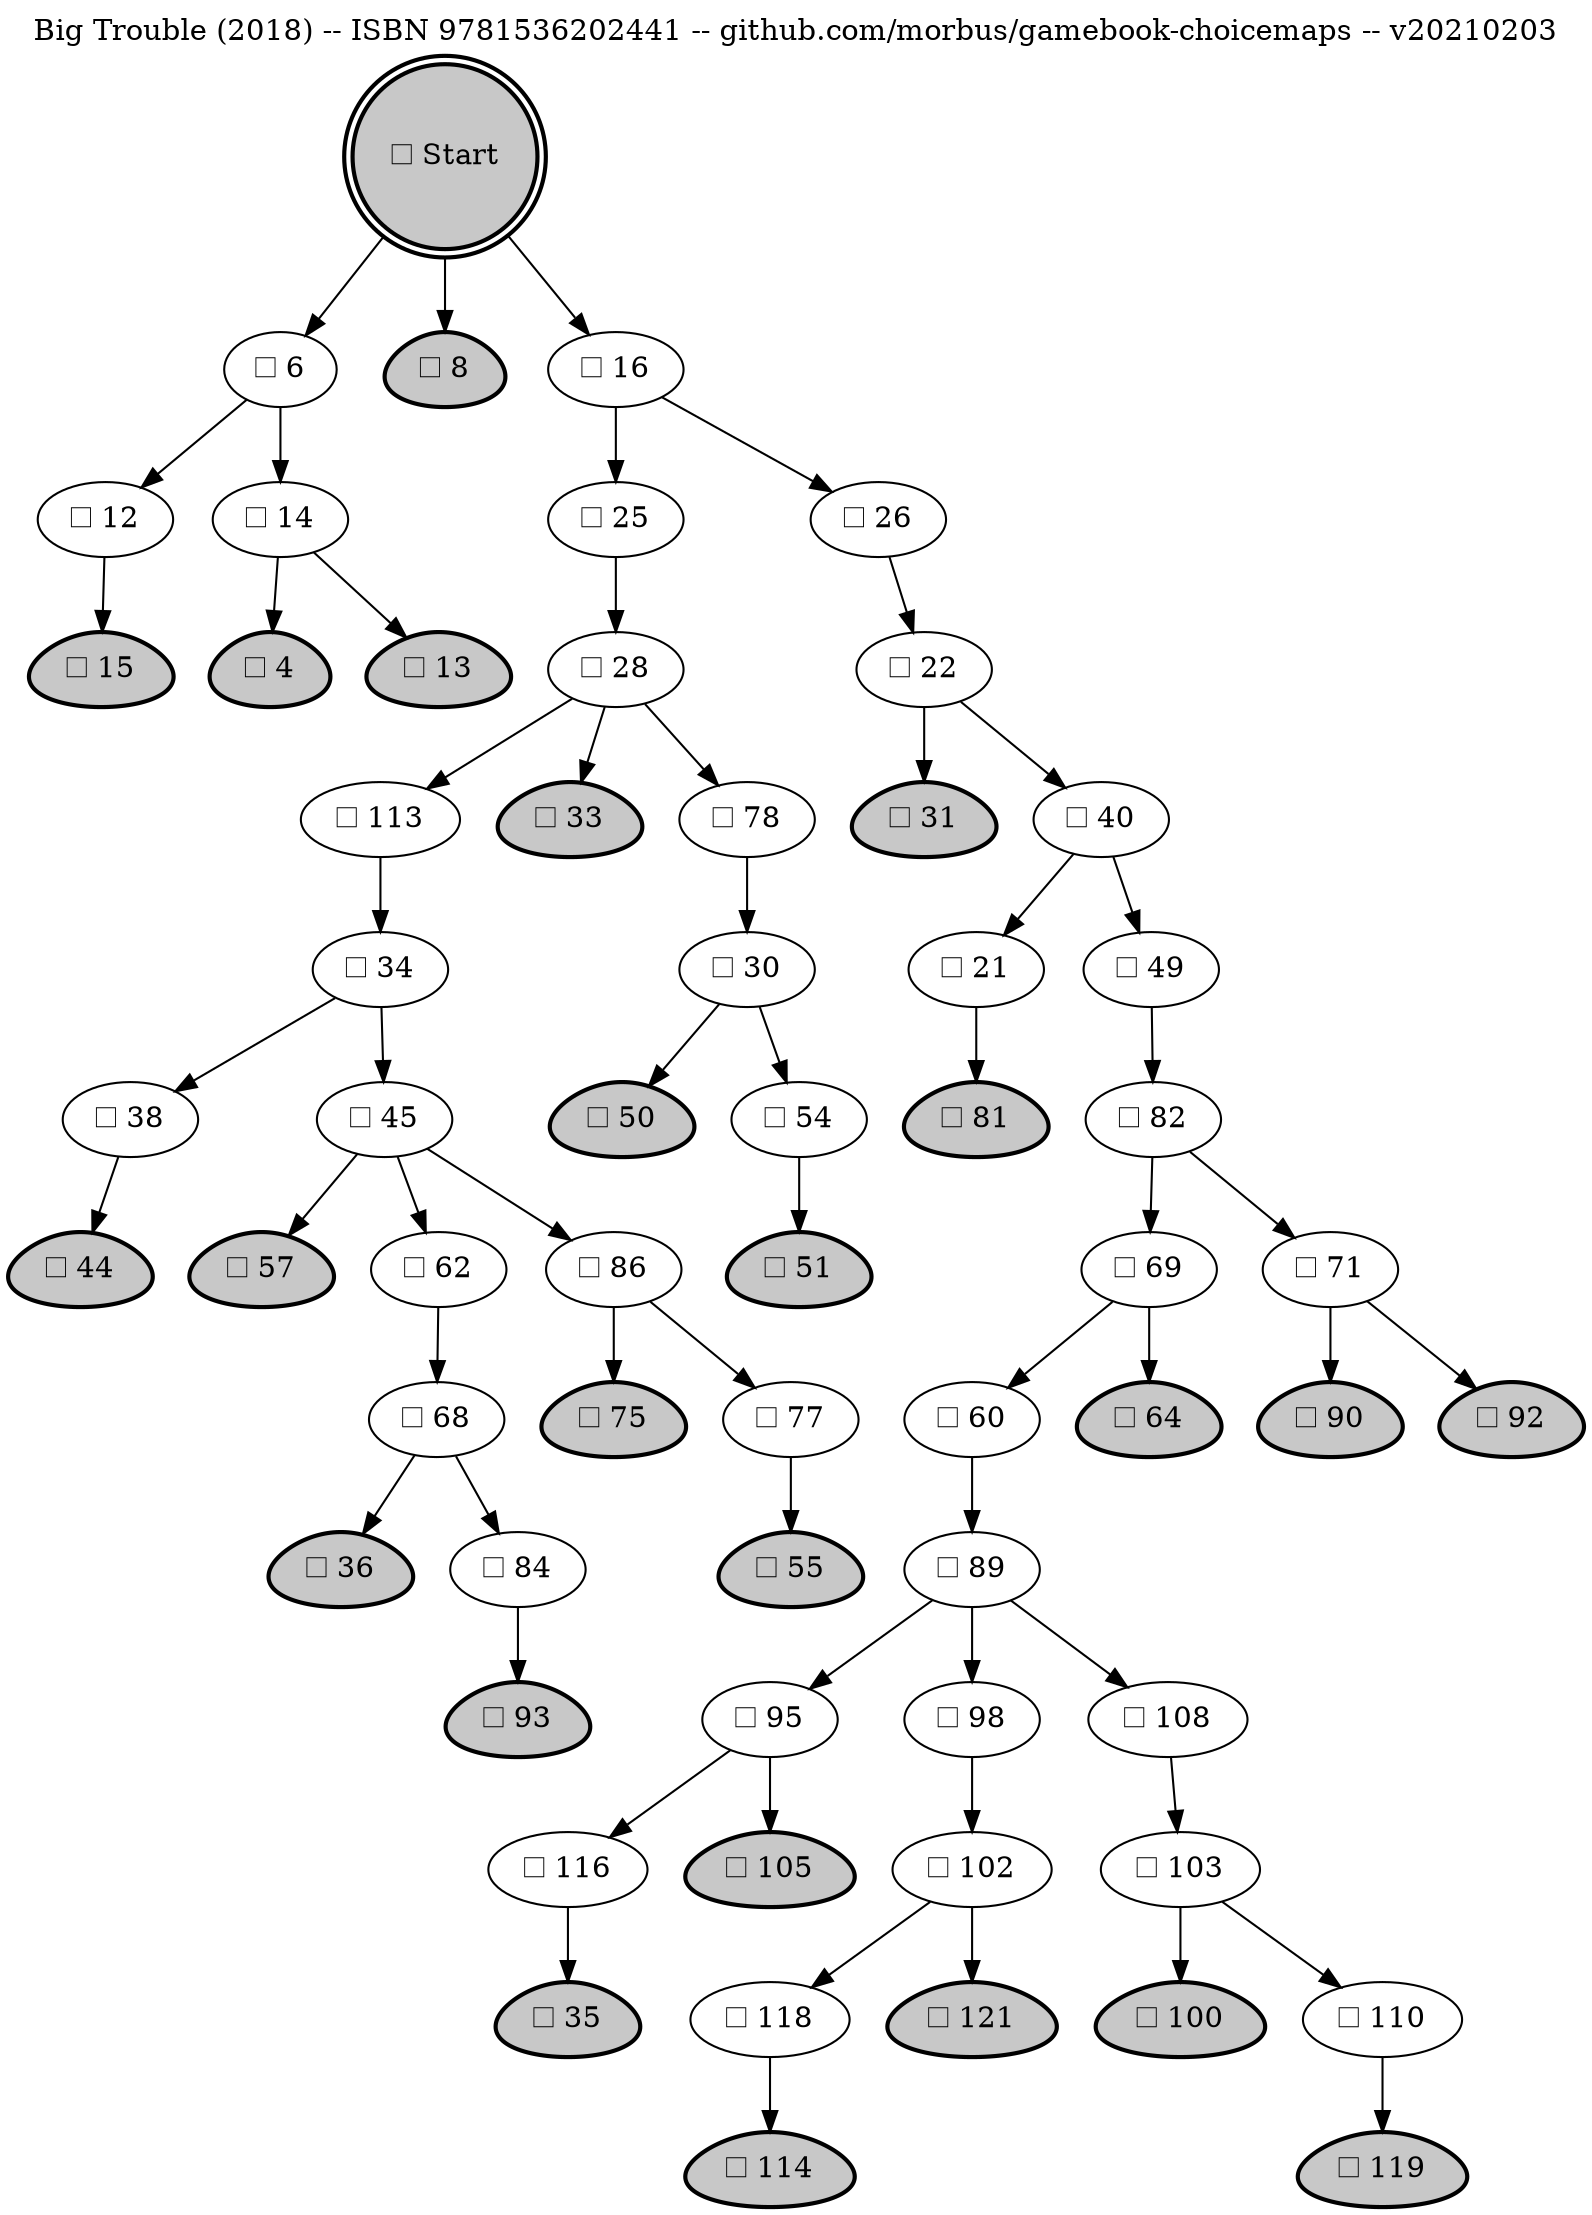 digraph "Big Trouble (2018) -- ISBN 9781536202441 -- github.com/morbus/gamebook-choicemaps -- v20210203" {
rankdir=TB


"Start" [shape=doublecircle style="filled,bold" fillcolor="#C8C8C8" label="☐ Start" tooltip="4"]
"Start" -> "6"
"Start" -> "8"
"Start" -> "16"

"4" [shape=egg style="filled,bold" fillcolor="#C8C8C8" label="☐ 4" tooltip="5"]

"6" [fillcolor="#FFFFFF" label="☐ 6" tooltip="6"]
"6" -> "12"
"6" -> "14"

"8" [shape=egg style="filled,bold" fillcolor="#C8C8C8" label="☐ 8" tooltip="7"]

"12" [fillcolor="#FFFFFF" label="☐ 12" tooltip="8"]
"12" -> "15"

"13" [shape=egg style="filled,bold" fillcolor="#C8C8C8" label="☐ 13" tooltip="9"]

"14" [fillcolor="#FFFFFF" label="☐ 14" tooltip="10"]
"14" -> "4"
"14" -> "13"

"15" [shape=egg style="filled,bold" fillcolor="#C8C8C8" label="☐ 15" tooltip="11"]

"16" [fillcolor="#FFFFFF" label="☐ 16" tooltip="12"]
"16" -> "25"
"16" -> "26"

"21" [fillcolor="#FFFFFF" label="☐ 21" tooltip="13"]
"21" -> "81"

"22" [fillcolor="#FFFFFF" label="☐ 22" tooltip="14"]
"22" -> "31"
"22" -> "40"

"25" [fillcolor="#FFFFFF" label="☐ 25" tooltip="15"]
"25" -> "28"

"26" [fillcolor="#FFFFFF" label="☐ 26" tooltip="16"]
"26" -> "22"

"28" [fillcolor="#FFFFFF" label="☐ 28" tooltip="17"]
"28" -> "113"
"28" -> "33"
"28" -> "78"

"30" [fillcolor="#FFFFFF" label="☐ 30" tooltip="18"]
"30" -> "50"
"30" -> "54"

"31" [shape=egg style="filled,bold" fillcolor="#C8C8C8" label="☐ 31" tooltip="19"]

"33" [shape=egg style="filled,bold" fillcolor="#C8C8C8" label="☐ 33" tooltip="20"]

"34" [fillcolor="#FFFFFF" label="☐ 34" tooltip="21"]
"34" -> "38"
"34" -> "45"

"35" [shape=egg style="filled,bold" fillcolor="#C8C8C8" label="☐ 35" tooltip="22"]

"36" [shape=egg style="filled,bold" fillcolor="#C8C8C8" label="☐ 36" tooltip="23"]

"38" [fillcolor="#FFFFFF" label="☐ 38" tooltip="24"]
"38" -> "44"

"40" [fillcolor="#FFFFFF" label="☐ 40" tooltip="25"]
"40" -> "21"
"40" -> "49"

"44" [shape=egg style="filled,bold" fillcolor="#C8C8C8" label="☐ 44" tooltip="26"]

"45" [fillcolor="#FFFFFF" label="☐ 45" tooltip="27"]
"45" -> "57"
"45" -> "62"
"45" -> "86"

"49" [fillcolor="#FFFFFF" label="☐ 49" tooltip="28"]
"49" -> "82"

"50" [shape=egg style="filled,bold" fillcolor="#C8C8C8" label="☐ 50" tooltip="29"]

"51" [shape=egg style="filled,bold" fillcolor="#C8C8C8" label="☐ 51" tooltip="30"]

"54" [fillcolor="#FFFFFF" label="☐ 54" tooltip="31"]
"54" -> "51"

"55" [shape=egg style="filled,bold" fillcolor="#C8C8C8" label="☐ 55" tooltip="32"]

"57" [shape=egg style="filled,bold" fillcolor="#C8C8C8" label="☐ 57" tooltip="33"]

"60" [fillcolor="#FFFFFF" label="☐ 60" tooltip="34"]
"60" -> "89"

"62" [fillcolor="#FFFFFF" label="☐ 62" tooltip="35"]
"62" -> "68"

"64" [shape=egg style="filled,bold" fillcolor="#C8C8C8" label="☐ 64" tooltip="36"]

"68" [fillcolor="#FFFFFF" label="☐ 68" tooltip="37"]
"68" -> "36"
"68" -> "84"

"69" [fillcolor="#FFFFFF" label="☐ 69" tooltip="38"]
"69" -> "60"
"69" -> "64"

"71" [fillcolor="#FFFFFF" label="☐ 71" tooltip="39"]
"71" -> "90"
"71" -> "92"

"75" [shape=egg style="filled,bold" fillcolor="#C8C8C8" label="☐ 75" tooltip="40"]

"77" [fillcolor="#FFFFFF" label="☐ 77" tooltip="41"]
"77" -> "55"

"78" [fillcolor="#FFFFFF" label="☐ 78" tooltip="42"]
"78" -> "30"

"81" [shape=egg style="filled,bold" fillcolor="#C8C8C8" label="☐ 81" tooltip="43"]

"82" [fillcolor="#FFFFFF" label="☐ 82" tooltip="44"]
"82" -> "69"
"82" -> "71"

"84" [fillcolor="#FFFFFF" label="☐ 84" tooltip="45"]
"84" -> "93"

"86" [fillcolor="#FFFFFF" label="☐ 86" tooltip="46"]
"86" -> "75"
"86" -> "77"

"89" [fillcolor="#FFFFFF" label="☐ 89" tooltip="47"]
"89" -> "95"
"89" -> "98"
"89" -> "108"

"90" [shape=egg style="filled,bold" fillcolor="#C8C8C8" label="☐ 90" tooltip="48"]

"92" [shape=egg style="filled,bold" fillcolor="#C8C8C8" label="☐ 92" tooltip="49"]

"93" [shape=egg style="filled,bold" fillcolor="#C8C8C8" label="☐ 93" tooltip="50"]

"95" [fillcolor="#FFFFFF" label="☐ 95" tooltip="51"]
"95" -> "116"
"95" -> "105"

"98" [fillcolor="#FFFFFF" label="☐ 98" tooltip="52"]
"98" -> "102"

"100" [shape=egg style="filled,bold" fillcolor="#C8C8C8" label="☐ 100" tooltip="53"]

"102" [fillcolor="#FFFFFF" label="☐ 102" tooltip="54"]
"102" -> "118"
"102" -> "121"

"103" [fillcolor="#FFFFFF" label="☐ 103" tooltip="55"]
"103" -> "100"
"103" -> "110"

"105" [shape=egg style="filled,bold" fillcolor="#C8C8C8" label="☐ 105" tooltip="56"]

"108" [fillcolor="#FFFFFF" label="☐ 108" tooltip="57"]
"108" -> "103"

"110" [fillcolor="#FFFFFF" label="☐ 110" tooltip="58"]
"110" -> "119"

"113" [fillcolor="#FFFFFF" label="☐ 113" tooltip="59"]
"113" -> "34"

"114" [shape=egg style="filled,bold" fillcolor="#C8C8C8" label="☐ 114" tooltip="60"]

"116" [fillcolor="#FFFFFF" label="☐ 116" tooltip="61"]
"116" -> "35"

"118" [fillcolor="#FFFFFF" label="☐ 118" tooltip="62"]
"118" -> "114"

"119" [shape=egg style="filled,bold" fillcolor="#C8C8C8" label="☐ 119" tooltip="63"]

"121" [shape=egg style="filled,bold" fillcolor="#C8C8C8" label="☐ 121" tooltip="64"]

labelloc="t"

label="Big Trouble (2018) -- ISBN 9781536202441 -- github.com/morbus/gamebook-choicemaps -- v20210203"

}